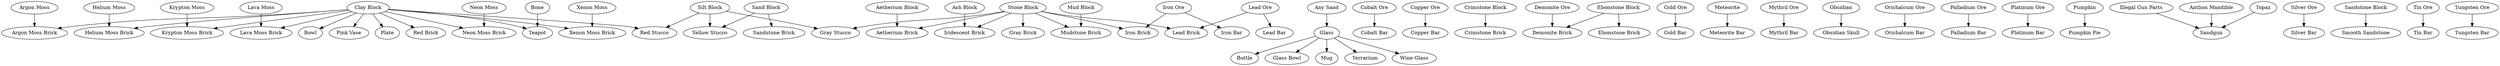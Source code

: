 digraph G {
  "Aetherium Block" -> "Aetherium Brick" [color="black"];
  "Stone Block" -> "Aetherium Brick" [color="black"];
  "Argon Moss" -> "Argon Moss Brick" [color="black"];
  "Clay Block" -> "Argon Moss Brick" [color="black"];
  "Glass" -> "Bottle" [color="black"];
  "Clay Block" -> "Bowl" [color="black"];
  "Cobalt Ore" -> "Cobalt Bar" [color="black"];
  "Copper Ore" -> "Copper Bar" [color="black"];
  "Crimstone Block" -> "Crimstone Brick" [color="black"];
  "Demonite Ore" -> "Demonite Brick" [color="black"];
  "Ebonstone Block" -> "Demonite Brick" [color="black"];
  "Ebonstone Block" -> "Ebonstone Brick" [color="black"];
  "Any Sand" -> "Glass" [color="black"];
  "Glass" -> "Glass Bowl" [color="black"];
  "Gold Ore" -> "Gold Bar" [color="black"];
  "Stone Block" -> "Gray Brick" [color="black"];
  "Silt Block" -> "Gray Stucco" [color="black"];
  "Stone Block" -> "Gray Stucco" [color="black"];
  "Helium Moss" -> "Helium Moss Brick" [color="black"];
  "Clay Block" -> "Helium Moss Brick" [color="black"];
  "Stone Block" -> "Iridescent Brick" [color="black"];
  "Ash Block" -> "Iridescent Brick" [color="black"];
  "Iron Ore" -> "Iron Bar" [color="black"];
  "Stone Block" -> "Iron Brick" [color="black"];
  "Iron Ore" -> "Iron Brick" [color="black"];
  "Krypton Moss" -> "Krypton Moss Brick" [color="black"];
  "Clay Block" -> "Krypton Moss Brick" [color="black"];
  "Lava Moss" -> "Lava Moss Brick" [color="black"];
  "Clay Block" -> "Lava Moss Brick" [color="black"];
  "Lead Ore" -> "Lead Bar" [color="black"];
  "Stone Block" -> "Lead Brick" [color="black"];
  "Lead Ore" -> "Lead Brick" [color="black"];
  "Meteorite" -> "Meteorite Bar" [color="black"];
  "Stone Block" -> "Mudstone Brick" [color="black"];
  "Mud Block" -> "Mudstone Brick" [color="black"];
  "Glass" -> "Mug" [color="black"];
  "Mythril Ore" -> "Mythril Bar" [color="black"];
  "Neon Moss" -> "Neon Moss Brick" [color="black"];
  "Clay Block" -> "Neon Moss Brick" [color="black"];
  "Obsidian" -> "Obsidian Skull" [color="black"];
  "Orichalcum Ore" -> "Orichalcum Bar" [color="black"];
  "Palladium Ore" -> "Palladium Bar" [color="black"];
  "Clay Block" -> "Pink Vase" [color="black"];
  "Clay Block" -> "Plate" [color="black"];
  "Platinum Ore" -> "Platinum Bar" [color="black"];
  "Pumpkin" -> "Pumpkin Pie" [color="black"];
  "Clay Block" -> "Red Brick" [color="black"];
  "Silt Block" -> "Red Stucco" [color="black"];
  "Clay Block" -> "Red Stucco" [color="black"];
  "Illegal Gun Parts" -> "Sandgun" [color="black"];
  "Antlion Mandible" -> "Sandgun" [color="black"];
  "Topaz" -> "Sandgun" [color="black"];
  "Sand Block" -> "Sandstone Brick" [color="black"];
  "Silver Ore" -> "Silver Bar" [color="black"];
  "Sandstone Block" -> "Smooth Sandstone" [color="black"];
  "Clay Block" -> "Teapot" [color="black"];
  "Bone" -> "Teapot" [color="black"];
  "Glass" -> "Terrarium" [color="black"];
  "Tin Ore" -> "Tin Bar" [color="black"];
  "Tungsten Ore" -> "Tungsten Bar" [color="black"];
  "Glass" -> "Wine Glass" [color="black"];
  "Xenon Moss" -> "Xenon Moss Brick" [color="black"];
  "Clay Block" -> "Xenon Moss Brick" [color="black"];
  "Silt Block" -> "Yellow Stucco" [color="black"];
  "Sand Block" -> "Yellow Stucco" [color="black"];
}

